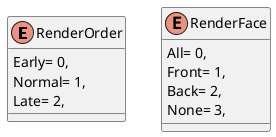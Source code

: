 @startuml
enum RenderOrder {
    Early= 0,
    Normal= 1,
    Late= 2,
}
enum RenderFace {
    All= 0,
    Front= 1,
    Back= 2,
    None= 3,
}
@enduml
